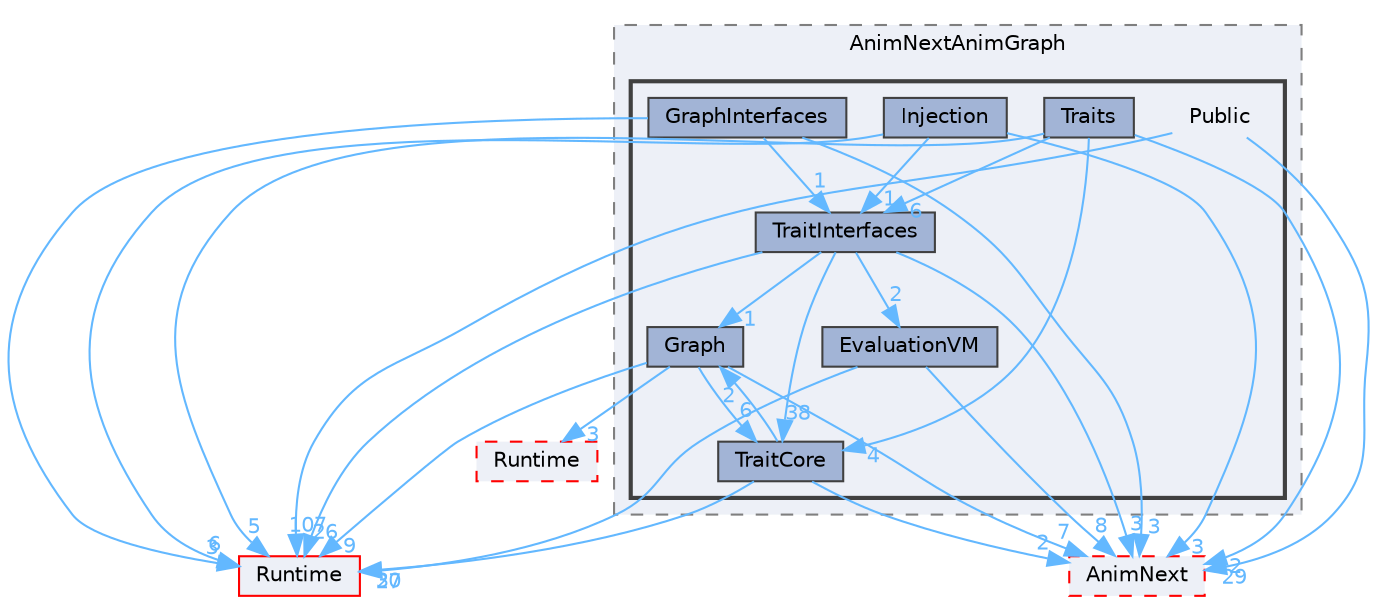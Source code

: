 digraph "Public"
{
 // INTERACTIVE_SVG=YES
 // LATEX_PDF_SIZE
  bgcolor="transparent";
  edge [fontname=Helvetica,fontsize=10,labelfontname=Helvetica,labelfontsize=10];
  node [fontname=Helvetica,fontsize=10,shape=box,height=0.2,width=0.4];
  compound=true
  subgraph clusterdir_28a2f1e6b9e52c8a69859510dad4880e {
    graph [ bgcolor="#edf0f7", pencolor="grey50", label="AnimNextAnimGraph", fontname=Helvetica,fontsize=10 style="filled,dashed", URL="dir_28a2f1e6b9e52c8a69859510dad4880e.html",tooltip=""]
  subgraph clusterdir_fe7a790aba818ef5f4ecb0c4f8b94358 {
    graph [ bgcolor="#edf0f7", pencolor="grey25", label="", fontname=Helvetica,fontsize=10 style="filled,bold", URL="dir_fe7a790aba818ef5f4ecb0c4f8b94358.html",tooltip=""]
    dir_fe7a790aba818ef5f4ecb0c4f8b94358 [shape=plaintext, label="Public"];
  dir_bb18be778e9146c771e1c8708d54dcba [label="EvaluationVM", fillcolor="#a2b4d6", color="grey25", style="filled", URL="dir_bb18be778e9146c771e1c8708d54dcba.html",tooltip=""];
  dir_3bec582057289d99f439e68050e303b1 [label="Graph", fillcolor="#a2b4d6", color="grey25", style="filled", URL="dir_3bec582057289d99f439e68050e303b1.html",tooltip=""];
  dir_fd08479cb40314ea1d4f0d07c75bc647 [label="GraphInterfaces", fillcolor="#a2b4d6", color="grey25", style="filled", URL="dir_fd08479cb40314ea1d4f0d07c75bc647.html",tooltip=""];
  dir_a8bb4383af0b439a9042bcfc6d028d40 [label="Injection", fillcolor="#a2b4d6", color="grey25", style="filled", URL="dir_a8bb4383af0b439a9042bcfc6d028d40.html",tooltip=""];
  dir_57cad2a48d20c7d14495c50177f1ac25 [label="TraitCore", fillcolor="#a2b4d6", color="grey25", style="filled", URL="dir_57cad2a48d20c7d14495c50177f1ac25.html",tooltip=""];
  dir_811ed0c8cd1d4bb1ee31e82d60da5460 [label="TraitInterfaces", fillcolor="#a2b4d6", color="grey25", style="filled", URL="dir_811ed0c8cd1d4bb1ee31e82d60da5460.html",tooltip=""];
  dir_eada26489f2ee0e62599f59dd1c26b9b [label="Traits", fillcolor="#a2b4d6", color="grey25", style="filled", URL="dir_eada26489f2ee0e62599f59dd1c26b9b.html",tooltip=""];
  }
  }
  dir_7536b172fbd480bfd146a1b1acd6856b [label="Runtime", fillcolor="#edf0f7", color="red", style="filled", URL="dir_7536b172fbd480bfd146a1b1acd6856b.html",tooltip=""];
  dir_a60e1ce30f7313164a0e11a69cddad56 [label="Runtime", fillcolor="#edf0f7", color="red", style="filled,dashed", URL="dir_a60e1ce30f7313164a0e11a69cddad56.html",tooltip=""];
  dir_ebfc70b225cdd53f599c3ad0db76b4bf [label="AnimNext", fillcolor="#edf0f7", color="red", style="filled,dashed", URL="dir_ebfc70b225cdd53f599c3ad0db76b4bf.html",tooltip=""];
  dir_fe7a790aba818ef5f4ecb0c4f8b94358->dir_7536b172fbd480bfd146a1b1acd6856b [headlabel="107", labeldistance=1.5 headhref="dir_000788_000984.html" href="dir_000788_000984.html" color="steelblue1" fontcolor="steelblue1"];
  dir_fe7a790aba818ef5f4ecb0c4f8b94358->dir_ebfc70b225cdd53f599c3ad0db76b4bf [headlabel="29", labeldistance=1.5 headhref="dir_000788_000042.html" href="dir_000788_000042.html" color="steelblue1" fontcolor="steelblue1"];
  dir_bb18be778e9146c771e1c8708d54dcba->dir_7536b172fbd480bfd146a1b1acd6856b [headlabel="27", labeldistance=1.5 headhref="dir_000375_000984.html" href="dir_000375_000984.html" color="steelblue1" fontcolor="steelblue1"];
  dir_bb18be778e9146c771e1c8708d54dcba->dir_ebfc70b225cdd53f599c3ad0db76b4bf [headlabel="8", labeldistance=1.5 headhref="dir_000375_000042.html" href="dir_000375_000042.html" color="steelblue1" fontcolor="steelblue1"];
  dir_3bec582057289d99f439e68050e303b1->dir_57cad2a48d20c7d14495c50177f1ac25 [headlabel="6", labeldistance=1.5 headhref="dir_000453_001207.html" href="dir_000453_001207.html" color="steelblue1" fontcolor="steelblue1"];
  dir_3bec582057289d99f439e68050e303b1->dir_7536b172fbd480bfd146a1b1acd6856b [headlabel="9", labeldistance=1.5 headhref="dir_000453_000984.html" href="dir_000453_000984.html" color="steelblue1" fontcolor="steelblue1"];
  dir_3bec582057289d99f439e68050e303b1->dir_a60e1ce30f7313164a0e11a69cddad56 [headlabel="3", labeldistance=1.5 headhref="dir_000453_000983.html" href="dir_000453_000983.html" color="steelblue1" fontcolor="steelblue1"];
  dir_3bec582057289d99f439e68050e303b1->dir_ebfc70b225cdd53f599c3ad0db76b4bf [headlabel="7", labeldistance=1.5 headhref="dir_000453_000042.html" href="dir_000453_000042.html" color="steelblue1" fontcolor="steelblue1"];
  dir_fd08479cb40314ea1d4f0d07c75bc647->dir_7536b172fbd480bfd146a1b1acd6856b [headlabel="3", labeldistance=1.5 headhref="dir_000456_000984.html" href="dir_000456_000984.html" color="steelblue1" fontcolor="steelblue1"];
  dir_fd08479cb40314ea1d4f0d07c75bc647->dir_811ed0c8cd1d4bb1ee31e82d60da5460 [headlabel="1", labeldistance=1.5 headhref="dir_000456_001208.html" href="dir_000456_001208.html" color="steelblue1" fontcolor="steelblue1"];
  dir_fd08479cb40314ea1d4f0d07c75bc647->dir_ebfc70b225cdd53f599c3ad0db76b4bf [headlabel="3", labeldistance=1.5 headhref="dir_000456_000042.html" href="dir_000456_000042.html" color="steelblue1" fontcolor="steelblue1"];
  dir_a8bb4383af0b439a9042bcfc6d028d40->dir_7536b172fbd480bfd146a1b1acd6856b [headlabel="6", labeldistance=1.5 headhref="dir_000488_000984.html" href="dir_000488_000984.html" color="steelblue1" fontcolor="steelblue1"];
  dir_a8bb4383af0b439a9042bcfc6d028d40->dir_811ed0c8cd1d4bb1ee31e82d60da5460 [headlabel="1", labeldistance=1.5 headhref="dir_000488_001208.html" href="dir_000488_001208.html" color="steelblue1" fontcolor="steelblue1"];
  dir_a8bb4383af0b439a9042bcfc6d028d40->dir_ebfc70b225cdd53f599c3ad0db76b4bf [headlabel="3", labeldistance=1.5 headhref="dir_000488_000042.html" href="dir_000488_000042.html" color="steelblue1" fontcolor="steelblue1"];
  dir_57cad2a48d20c7d14495c50177f1ac25->dir_3bec582057289d99f439e68050e303b1 [headlabel="2", labeldistance=1.5 headhref="dir_001207_000453.html" href="dir_001207_000453.html" color="steelblue1" fontcolor="steelblue1"];
  dir_57cad2a48d20c7d14495c50177f1ac25->dir_7536b172fbd480bfd146a1b1acd6856b [headlabel="30", labeldistance=1.5 headhref="dir_001207_000984.html" href="dir_001207_000984.html" color="steelblue1" fontcolor="steelblue1"];
  dir_57cad2a48d20c7d14495c50177f1ac25->dir_ebfc70b225cdd53f599c3ad0db76b4bf [headlabel="2", labeldistance=1.5 headhref="dir_001207_000042.html" href="dir_001207_000042.html" color="steelblue1" fontcolor="steelblue1"];
  dir_811ed0c8cd1d4bb1ee31e82d60da5460->dir_3bec582057289d99f439e68050e303b1 [headlabel="1", labeldistance=1.5 headhref="dir_001208_000453.html" href="dir_001208_000453.html" color="steelblue1" fontcolor="steelblue1"];
  dir_811ed0c8cd1d4bb1ee31e82d60da5460->dir_57cad2a48d20c7d14495c50177f1ac25 [headlabel="38", labeldistance=1.5 headhref="dir_001208_001207.html" href="dir_001208_001207.html" color="steelblue1" fontcolor="steelblue1"];
  dir_811ed0c8cd1d4bb1ee31e82d60da5460->dir_7536b172fbd480bfd146a1b1acd6856b [headlabel="26", labeldistance=1.5 headhref="dir_001208_000984.html" href="dir_001208_000984.html" color="steelblue1" fontcolor="steelblue1"];
  dir_811ed0c8cd1d4bb1ee31e82d60da5460->dir_bb18be778e9146c771e1c8708d54dcba [headlabel="2", labeldistance=1.5 headhref="dir_001208_000375.html" href="dir_001208_000375.html" color="steelblue1" fontcolor="steelblue1"];
  dir_811ed0c8cd1d4bb1ee31e82d60da5460->dir_ebfc70b225cdd53f599c3ad0db76b4bf [headlabel="3", labeldistance=1.5 headhref="dir_001208_000042.html" href="dir_001208_000042.html" color="steelblue1" fontcolor="steelblue1"];
  dir_eada26489f2ee0e62599f59dd1c26b9b->dir_57cad2a48d20c7d14495c50177f1ac25 [headlabel="4", labeldistance=1.5 headhref="dir_001210_001207.html" href="dir_001210_001207.html" color="steelblue1" fontcolor="steelblue1"];
  dir_eada26489f2ee0e62599f59dd1c26b9b->dir_7536b172fbd480bfd146a1b1acd6856b [headlabel="5", labeldistance=1.5 headhref="dir_001210_000984.html" href="dir_001210_000984.html" color="steelblue1" fontcolor="steelblue1"];
  dir_eada26489f2ee0e62599f59dd1c26b9b->dir_811ed0c8cd1d4bb1ee31e82d60da5460 [headlabel="6", labeldistance=1.5 headhref="dir_001210_001208.html" href="dir_001210_001208.html" color="steelblue1" fontcolor="steelblue1"];
  dir_eada26489f2ee0e62599f59dd1c26b9b->dir_ebfc70b225cdd53f599c3ad0db76b4bf [headlabel="2", labeldistance=1.5 headhref="dir_001210_000042.html" href="dir_001210_000042.html" color="steelblue1" fontcolor="steelblue1"];
}
